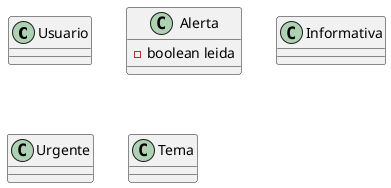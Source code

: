@startuml diagrama_de_clases

class Usuario {

}

class Alerta {
    - boolean leida
}

class Informativa {

}

class Urgente {

}

' puede ser un enum tambien
class Tema {

}

@enduml
